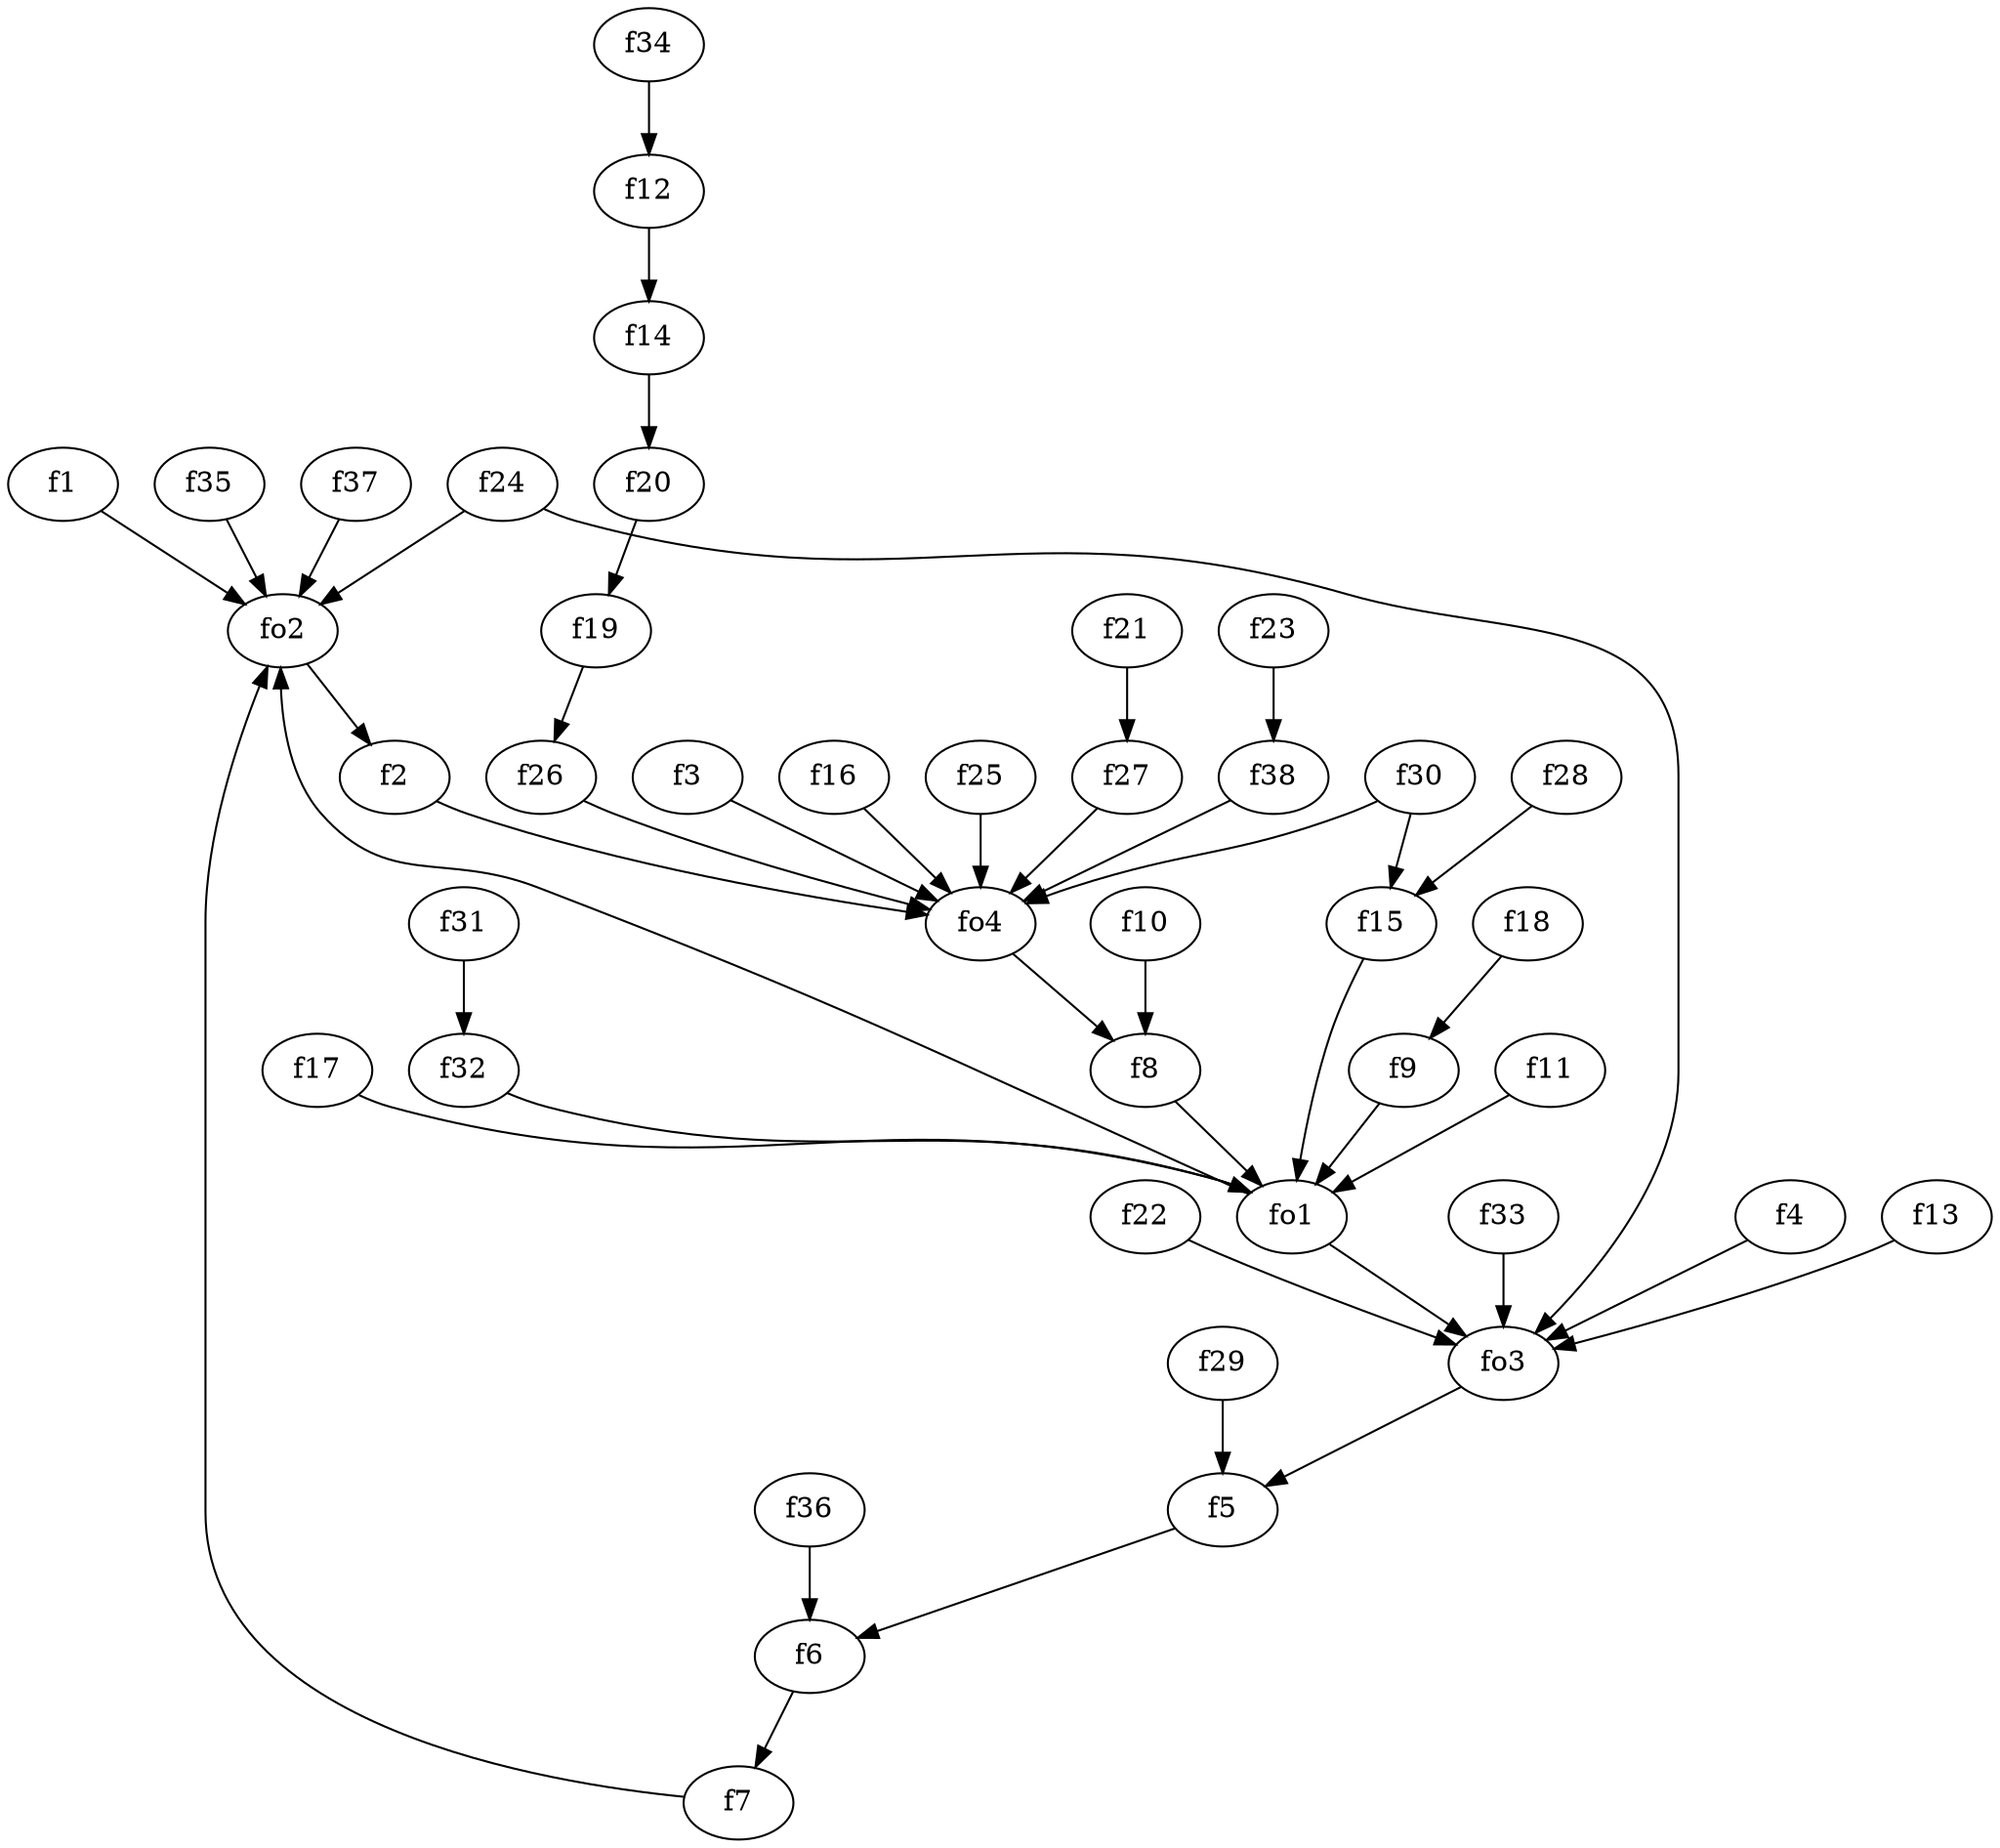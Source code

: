strict digraph  {
f1;
f2;
f3;
f4;
f5;
f6;
f7;
f8;
f9;
f10;
f11;
f12;
f13;
f14;
f15;
f16;
f17;
f18;
f19;
f20;
f21;
f22;
f23;
f24;
f25;
f26;
f27;
f28;
f29;
f30;
f31;
f32;
f33;
f34;
f35;
f36;
f37;
f38;
fo1;
fo2;
fo3;
fo4;
f1 -> fo2  [weight=2];
f2 -> fo4  [weight=2];
f3 -> fo4  [weight=2];
f4 -> fo3  [weight=2];
f5 -> f6  [weight=2];
f6 -> f7  [weight=2];
f7 -> fo2  [weight=2];
f8 -> fo1  [weight=2];
f9 -> fo1  [weight=2];
f10 -> f8  [weight=2];
f11 -> fo1  [weight=2];
f12 -> f14  [weight=2];
f13 -> fo3  [weight=2];
f14 -> f20  [weight=2];
f15 -> fo1  [weight=2];
f16 -> fo4  [weight=2];
f17 -> fo1  [weight=2];
f18 -> f9  [weight=2];
f19 -> f26  [weight=2];
f20 -> f19  [weight=2];
f21 -> f27  [weight=2];
f22 -> fo3  [weight=2];
f23 -> f38  [weight=2];
f24 -> fo3  [weight=2];
f24 -> fo2  [weight=2];
f25 -> fo4  [weight=2];
f26 -> fo4  [weight=2];
f27 -> fo4  [weight=2];
f28 -> f15  [weight=2];
f29 -> f5  [weight=2];
f30 -> f15  [weight=2];
f30 -> fo4  [weight=2];
f31 -> f32  [weight=2];
f32 -> fo1  [weight=2];
f33 -> fo3  [weight=2];
f34 -> f12  [weight=2];
f35 -> fo2  [weight=2];
f36 -> f6  [weight=2];
f37 -> fo2  [weight=2];
f38 -> fo4  [weight=2];
fo1 -> fo2  [weight=2];
fo1 -> fo3  [weight=2];
fo2 -> f2  [weight=2];
fo3 -> f5  [weight=2];
fo4 -> f8  [weight=2];
}
